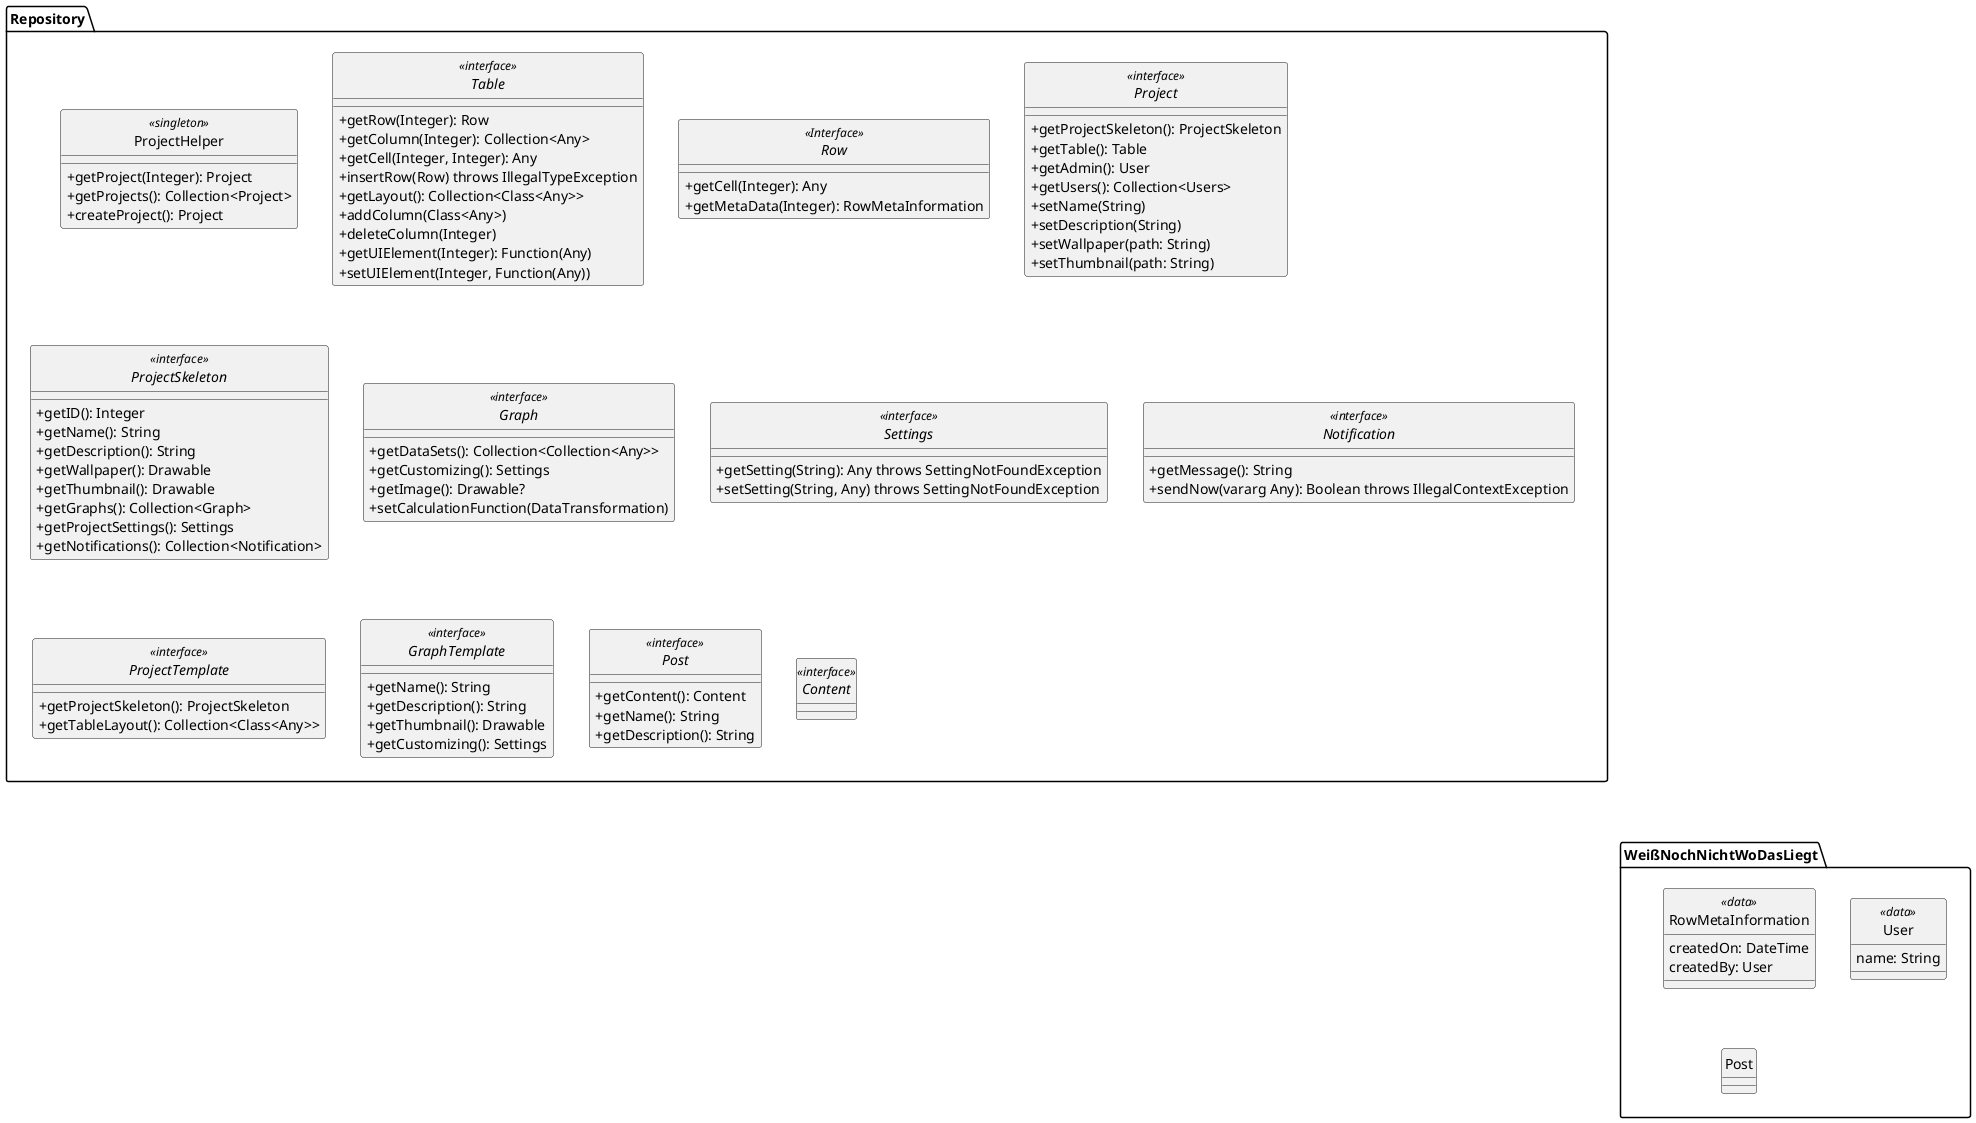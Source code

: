 @startuml

skinparam monochrome true
skinparam shadowing false
skinparam genericDisplay old
skinparam classAttributeIconSize 0
hide circle


package Repository {
  class ProjectHelper <<singleton>> {
    +getProject(Integer): Project
    +getProjects(): Collection<Project>
    +createProject(): Project
  }
  
  interface Table <<interface>> {
    +getRow(Integer): Row
    +getColumn(Integer): Collection<Any>
    +getCell(Integer, Integer): Any
    +insertRow(Row) throws IllegalTypeException
    +getLayout(): Collection<Class<Any>>
    +addColumn(Class<Any>)
    +deleteColumn(Integer)
    'This is something I am not sure about. How do our InputElements look like?
    +getUIElement(Integer): Function(Any) 
    +setUIElement(Integer, Function(Any))
  }
  
  interface Row <<Interface>> {
    +getCell(Integer): Any
    +getMetaData(Integer): RowMetaInformation
  }
  
  interface Project <<interface>> {
    +getProjectSkeleton(): ProjectSkeleton
    +getTable(): Table
    +getAdmin(): User
    +getUsers(): Collection<Users>
    +setName(String)
    +setDescription(String)
    +setWallpaper(path: String)
    +setThumbnail(path: String)
  }
  
  interface ProjectSkeleton <<interface>> {
    +getID(): Integer
    +getName(): String
    +getDescription(): String
    +getWallpaper(): Drawable
    +getThumbnail(): Drawable
    +getGraphs(): Collection<Graph>
    +getProjectSettings(): Settings
    +getNotifications(): Collection<Notification>
  }
  
  interface Graph <<interface>> {
    'Does this always recompute the DataSets? If not how does it decide when to recompute?
    +getDataSets(): Collection<Collection<Any>>
    +getCustomizing(): Settings
    +getImage(): Drawable?
    +setCalculationFunction(DataTransformation)
  }
  
  interface Settings <<interface>> {
    +getSetting(String): Any throws SettingNotFoundException
    +setSetting(String, Any) throws SettingNotFoundException
  }
  
  interface Notification <<interface>> {
    +getMessage(): String
    +sendNow(vararg Any): Boolean throws IllegalContextException
  }
  
  'This is kind of the same as a project without Data. However, a project really isn't
  'a subtype of ProjectTemplate. How do we want to do this? Do we know any Patterns that
  'fit this problem?
  interface ProjectTemplate <<interface>> {
    +getProjectSkeleton(): ProjectSkeleton
    +getTableLayout(): Collection<Class<Any>>
  }
  
  interface GraphTemplate <<interface>> {
    +getName(): String
    +getDescription(): String
    +getThumbnail(): Drawable
    +getCustomizing(): Settings
    
  }
  
  interface Post <<interface>> {
    +getContent(): Content
    +getName(): String
    +getDescription(): String
  }
  
  interface Content <<interface>> {
    
  }
}

Repository ----[hidden]-> WeißNochNichtWoDasLiegt

package WeißNochNichtWoDasLiegt {

  class RowMetaInformation <<data>> {
    createdOn: DateTime
    createdBy: User
  }

  class User <<data>> {
    name: String
  }
  
  class Post {
    
  }

}

@enduml
